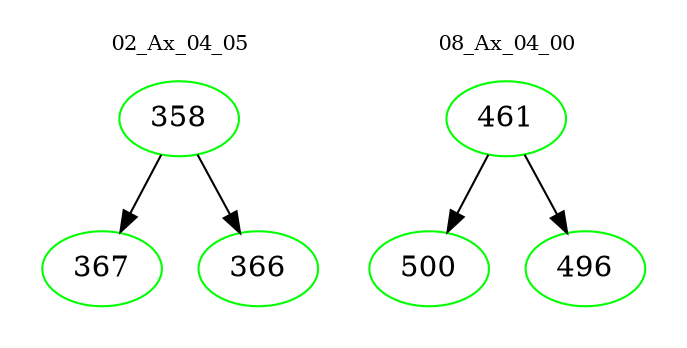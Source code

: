 digraph{
subgraph cluster_0 {
color = white
label = "02_Ax_04_05";
fontsize=10;
T0_358 [label="358", color="green"]
T0_358 -> T0_367 [color="black"]
T0_367 [label="367", color="green"]
T0_358 -> T0_366 [color="black"]
T0_366 [label="366", color="green"]
}
subgraph cluster_1 {
color = white
label = "08_Ax_04_00";
fontsize=10;
T1_461 [label="461", color="green"]
T1_461 -> T1_500 [color="black"]
T1_500 [label="500", color="green"]
T1_461 -> T1_496 [color="black"]
T1_496 [label="496", color="green"]
}
}
